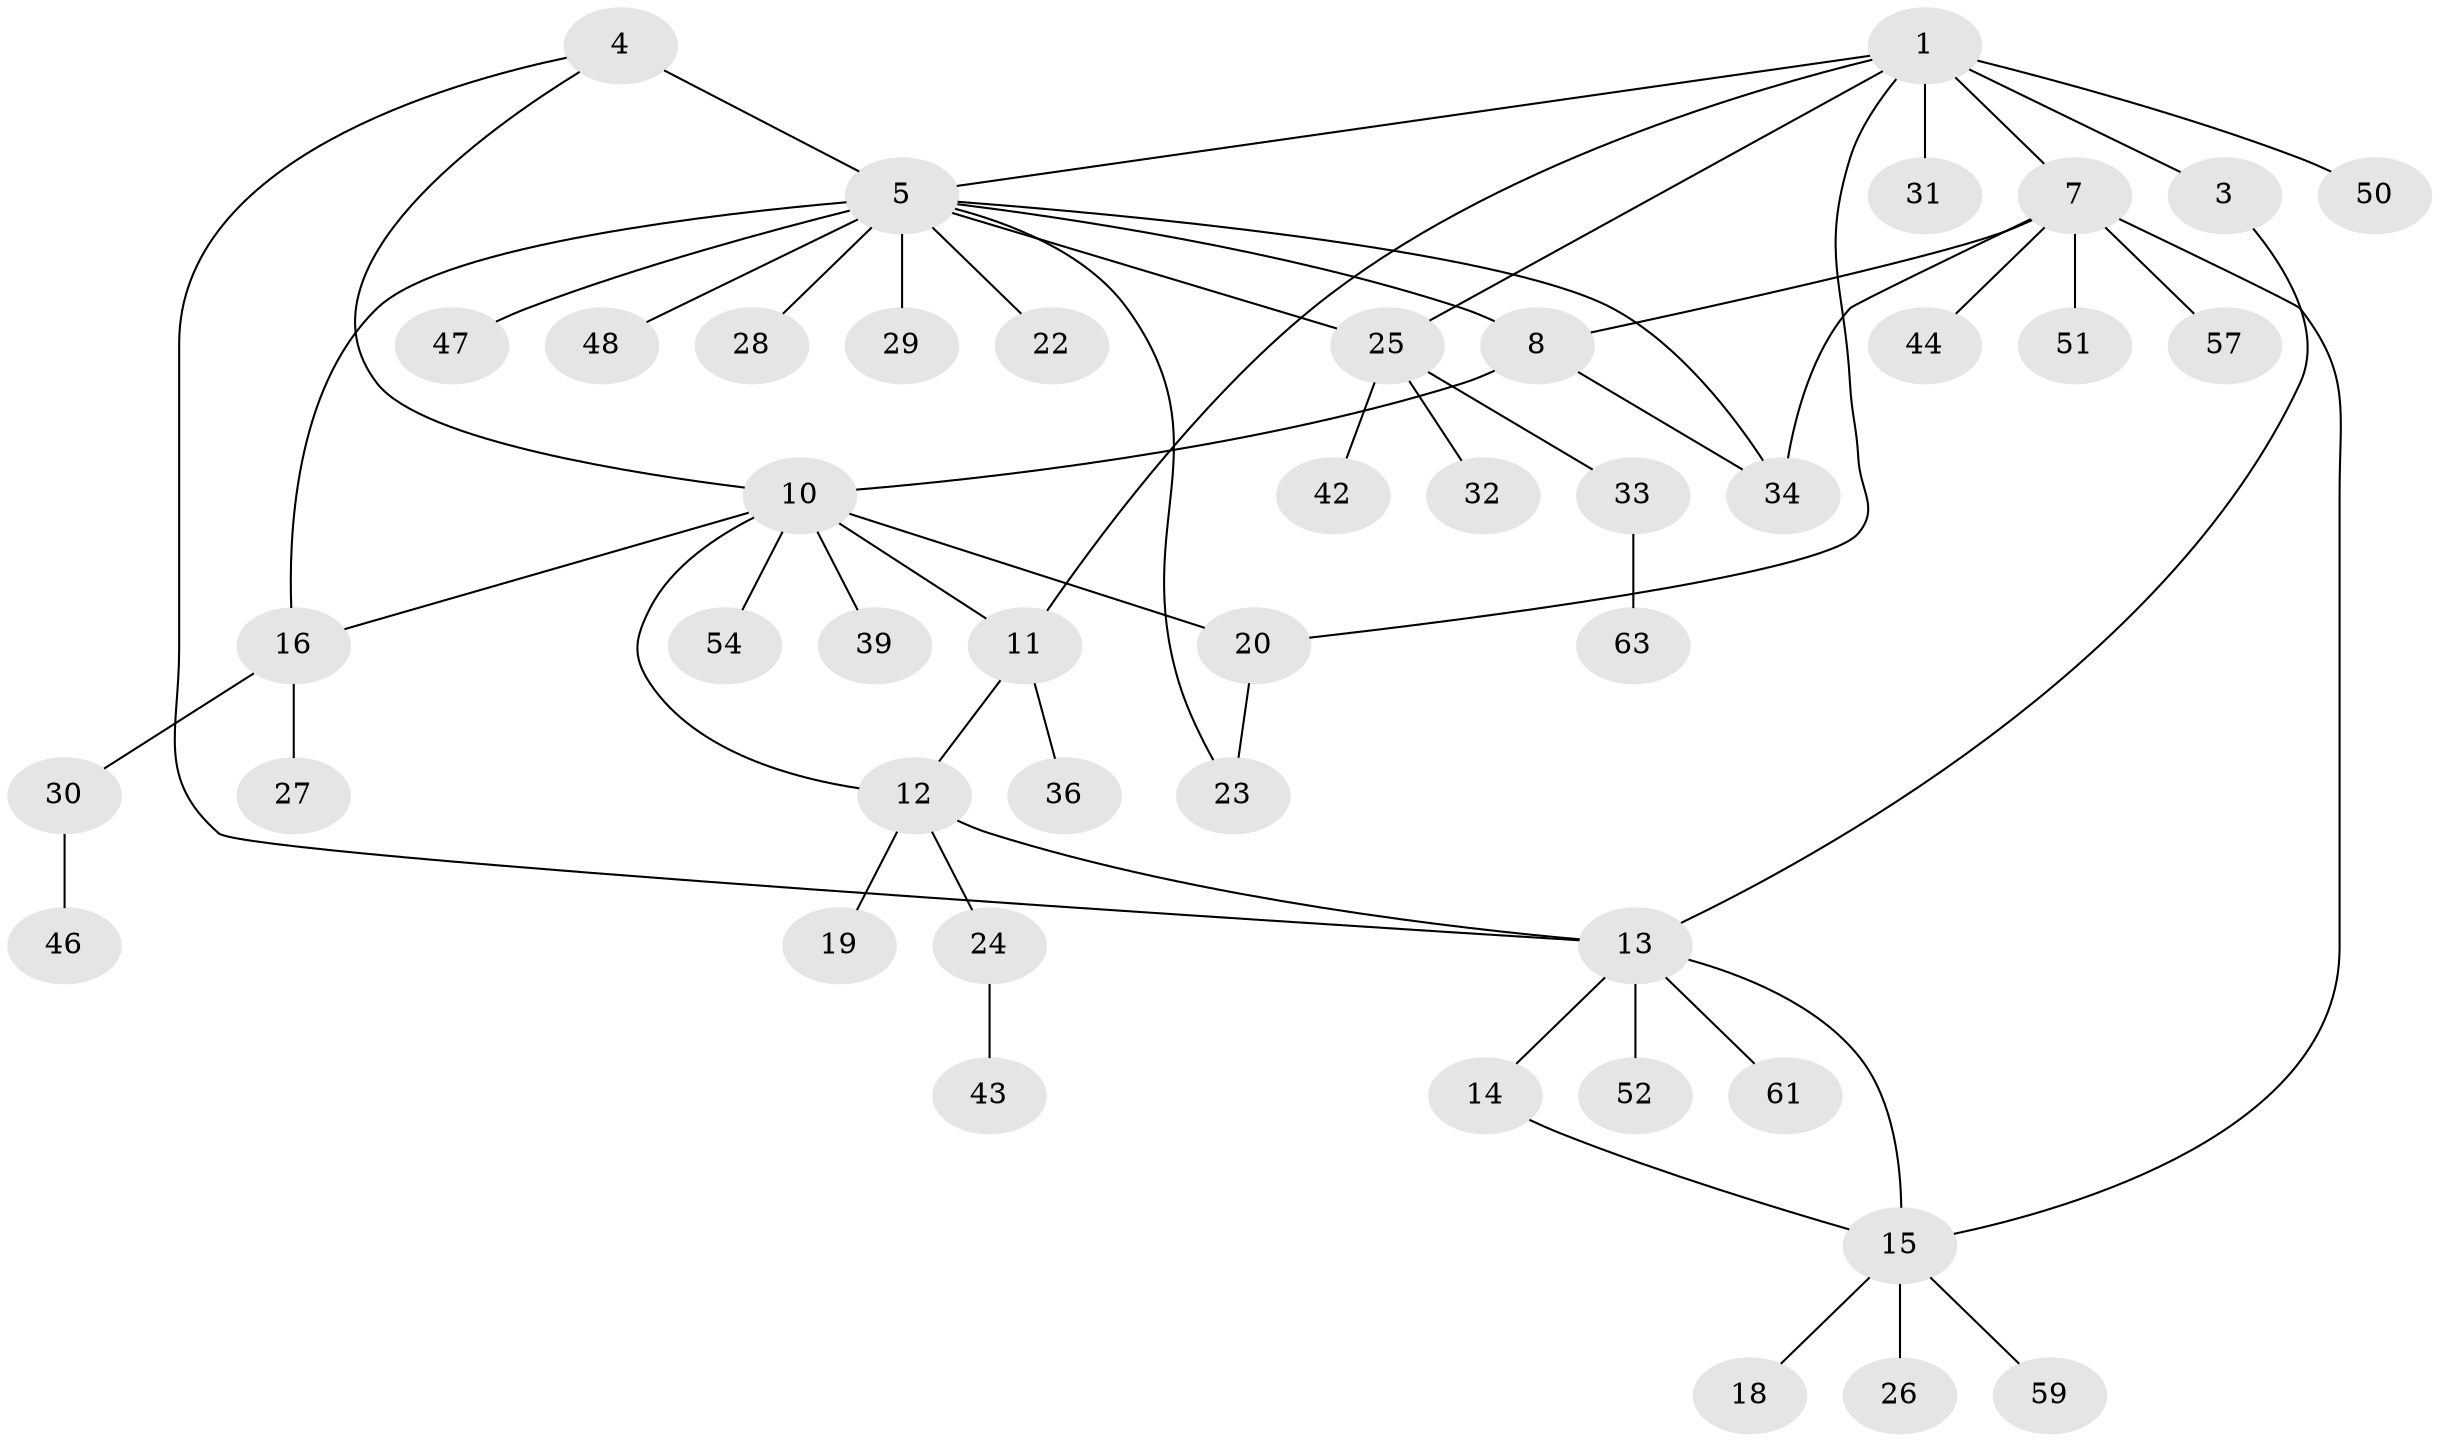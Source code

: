 // original degree distribution, {3: 0.125, 8: 0.046875, 4: 0.015625, 9: 0.015625, 6: 0.03125, 5: 0.0625, 7: 0.03125, 1: 0.515625, 2: 0.15625}
// Generated by graph-tools (version 1.1) at 2025/42/03/06/25 10:42:13]
// undirected, 45 vertices, 58 edges
graph export_dot {
graph [start="1"]
  node [color=gray90,style=filled];
  1 [super="+2"];
  3;
  4;
  5 [super="+6"];
  7 [super="+9"];
  8;
  10 [super="+21"];
  11 [super="+17"];
  12;
  13 [super="+40"];
  14 [super="+38"];
  15 [super="+37"];
  16 [super="+62"];
  18;
  19 [super="+35"];
  20;
  22;
  23 [super="+45"];
  24 [super="+56"];
  25 [super="+55"];
  26;
  27;
  28;
  29 [super="+41"];
  30 [super="+58"];
  31 [super="+64"];
  32;
  33;
  34 [super="+49"];
  36;
  39;
  42;
  43;
  44 [super="+60"];
  46;
  47;
  48;
  50;
  51 [super="+53"];
  52;
  54;
  57;
  59;
  61;
  63;
  1 -- 3 [weight=2];
  1 -- 31;
  1 -- 5;
  1 -- 11;
  1 -- 50;
  1 -- 20;
  1 -- 25;
  1 -- 7;
  3 -- 13;
  4 -- 5 [weight=2];
  4 -- 10;
  4 -- 13;
  5 -- 16;
  5 -- 22;
  5 -- 29;
  5 -- 34;
  5 -- 47;
  5 -- 48;
  5 -- 23;
  5 -- 8;
  5 -- 25;
  5 -- 28;
  7 -- 8 [weight=2];
  7 -- 44;
  7 -- 34;
  7 -- 51;
  7 -- 57;
  7 -- 15;
  8 -- 10;
  8 -- 34;
  10 -- 11;
  10 -- 12;
  10 -- 16;
  10 -- 20;
  10 -- 54;
  10 -- 39;
  11 -- 12;
  11 -- 36;
  12 -- 13;
  12 -- 19;
  12 -- 24;
  13 -- 14;
  13 -- 15;
  13 -- 52;
  13 -- 61;
  14 -- 15;
  15 -- 18;
  15 -- 26;
  15 -- 59;
  16 -- 27;
  16 -- 30;
  20 -- 23;
  24 -- 43;
  25 -- 32;
  25 -- 33;
  25 -- 42;
  30 -- 46;
  33 -- 63;
}
